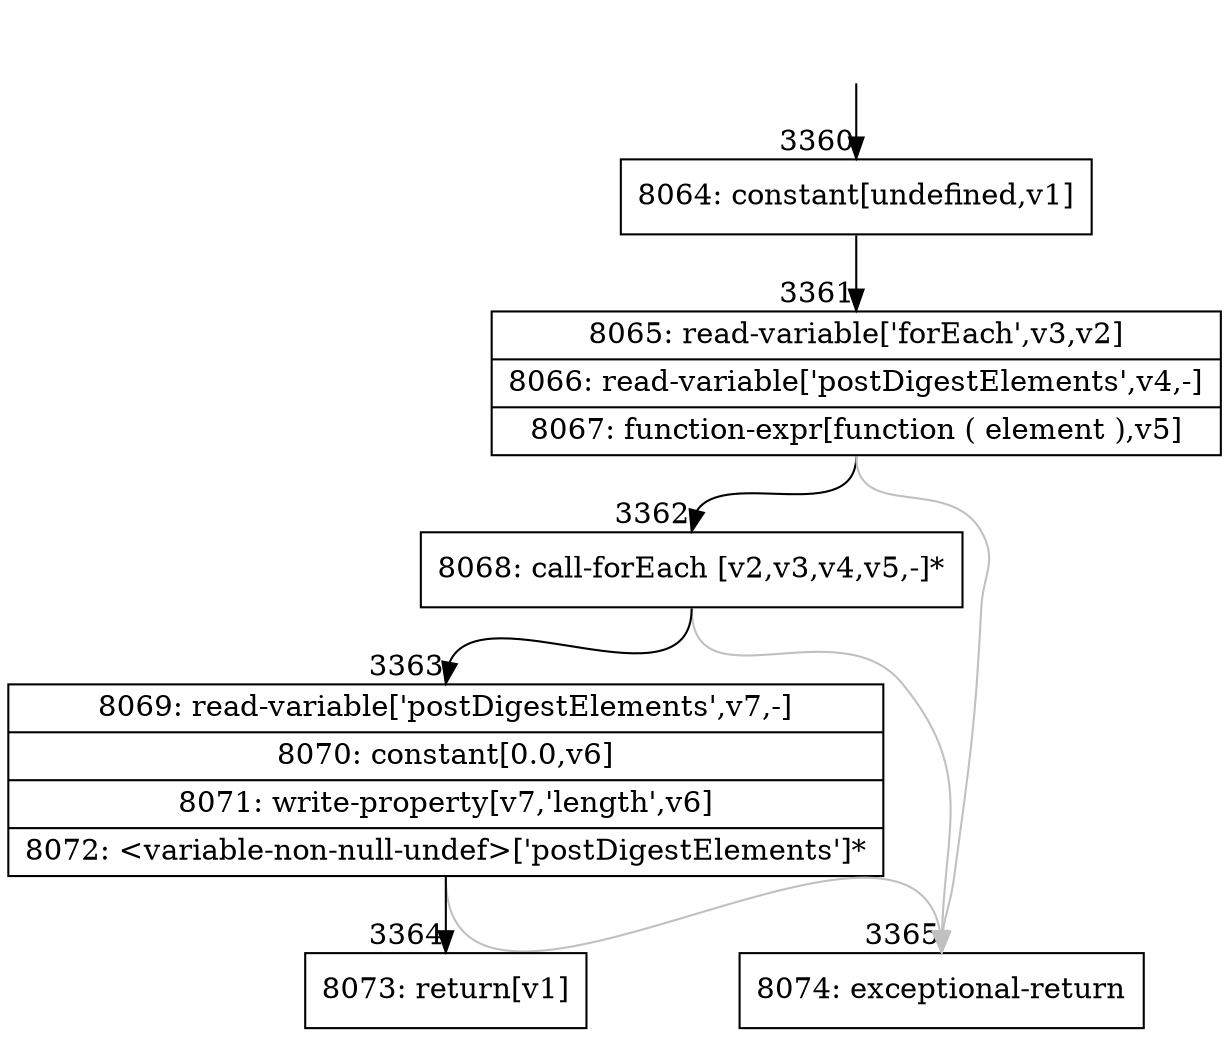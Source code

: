 digraph {
rankdir="TD"
BB_entry276[shape=none,label=""];
BB_entry276 -> BB3360 [tailport=s, headport=n, headlabel="    3360"]
BB3360 [shape=record label="{8064: constant[undefined,v1]}" ] 
BB3360 -> BB3361 [tailport=s, headport=n, headlabel="      3361"]
BB3361 [shape=record label="{8065: read-variable['forEach',v3,v2]|8066: read-variable['postDigestElements',v4,-]|8067: function-expr[function ( element ),v5]}" ] 
BB3361 -> BB3362 [tailport=s, headport=n, headlabel="      3362"]
BB3361 -> BB3365 [tailport=s, headport=n, color=gray, headlabel="      3365"]
BB3362 [shape=record label="{8068: call-forEach [v2,v3,v4,v5,-]*}" ] 
BB3362 -> BB3363 [tailport=s, headport=n, headlabel="      3363"]
BB3362 -> BB3365 [tailport=s, headport=n, color=gray]
BB3363 [shape=record label="{8069: read-variable['postDigestElements',v7,-]|8070: constant[0.0,v6]|8071: write-property[v7,'length',v6]|8072: \<variable-non-null-undef\>['postDigestElements']*}" ] 
BB3363 -> BB3364 [tailport=s, headport=n, headlabel="      3364"]
BB3363 -> BB3365 [tailport=s, headport=n, color=gray]
BB3364 [shape=record label="{8073: return[v1]}" ] 
BB3365 [shape=record label="{8074: exceptional-return}" ] 
//#$~ 4908
}
